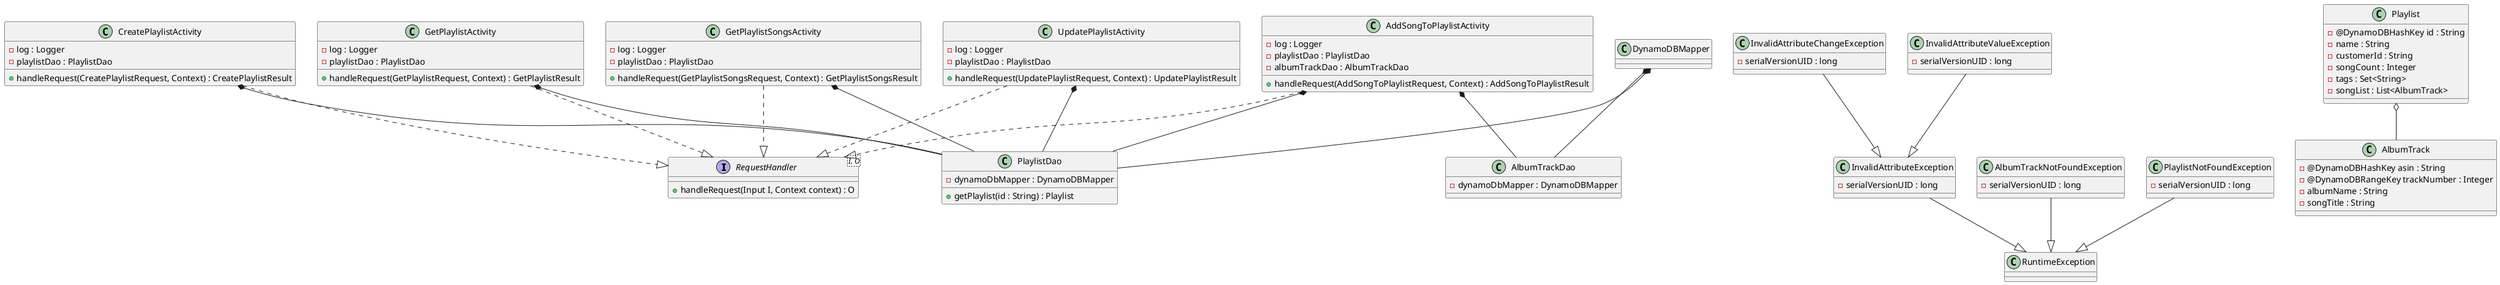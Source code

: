 PARTICIPANTS: use this file for creating the class diagram in mastery task 01
@startuml

Interface RequestHandler<I, O> {
+ handleRequest(Input I, Context context) : O
}

class AddSongToPlaylistActivity {
- log : Logger
- playlistDao : PlaylistDao
- albumTrackDao : AlbumTrackDao
+ handleRequest(AddSongToPlaylistRequest, Context) : AddSongToPlaylistResult
}

class CreatePlaylistActivity {
- log : Logger
- playlistDao : PlaylistDao
+ handleRequest(CreatePlaylistRequest, Context) : CreatePlaylistResult
}

class GetPlaylistActivity {
- log : Logger
- playlistDao : PlaylistDao
+ handleRequest(GetPlaylistRequest, Context) : GetPlaylistResult
}

class GetPlaylistSongsActivity {
- log : Logger
- playlistDao : PlaylistDao
+ handleRequest(GetPlaylistSongsRequest, Context) : GetPlaylistSongsResult
}

class UpdatePlaylistActivity {
- log : Logger
- playlistDao : PlaylistDao
+ handleRequest(UpdatePlaylistRequest, Context) : UpdatePlaylistResult
}

AddSongToPlaylistActivity ..|> RequestHandler
CreatePlaylistActivity ..|> RequestHandler
GetPlaylistActivity ..|> RequestHandler
GetPlaylistSongsActivity ..|> RequestHandler
UpdatePlaylistActivity ..|> RequestHandler

class AlbumTrackDao {
- dynamoDbMapper : DynamoDBMapper
}

class PlaylistDao {
- dynamoDbMapper : DynamoDBMapper
+ getPlaylist(id : String) : Playlist
}

class DynamoDBMapper {
}

DynamoDBMapper *-- AlbumTrackDao
DynamoDBMapper *-- PlaylistDao

AddSongToPlaylistActivity *-- AlbumTrackDao
AddSongToPlaylistActivity *-- PlaylistDao
CreatePlaylistActivity *-- PlaylistDao
GetPlaylistActivity *-- PlaylistDao
GetPlaylistSongsActivity *-- PlaylistDao
UpdatePlaylistActivity *-- PlaylistDao

class RuntimeException {
}

class InvalidAttributeException {
- serialVersionUID : long
}

class InvalidAttributeChangeException {
- serialVersionUID : long
}

class AlbumTrackNotFoundException{
- serialVersionUID : long
}

class InvalidAttributeValueException {
- serialVersionUID : long
}

class PlaylistNotFoundException {
- serialVersionUID : long
}

AlbumTrackNotFoundException --|> RuntimeException
InvalidAttributeChangeException --|> InvalidAttributeException
InvalidAttributeValueException --|> InvalidAttributeException
InvalidAttributeException --|> RuntimeException
PlaylistNotFoundException --|> RuntimeException

class Playlist {
- @DynamoDBHashKey id : String
- name : String
- customerId : String
- songCount : Integer
- tags : Set<String>
- songList : List<AlbumTrack>
}

class AlbumTrack {
- @DynamoDBHashKey asin : String
- @DynamoDBRangeKey trackNumber : Integer
- albumName : String
- songTitle : String
}

Playlist o-- AlbumTrack

@enduml